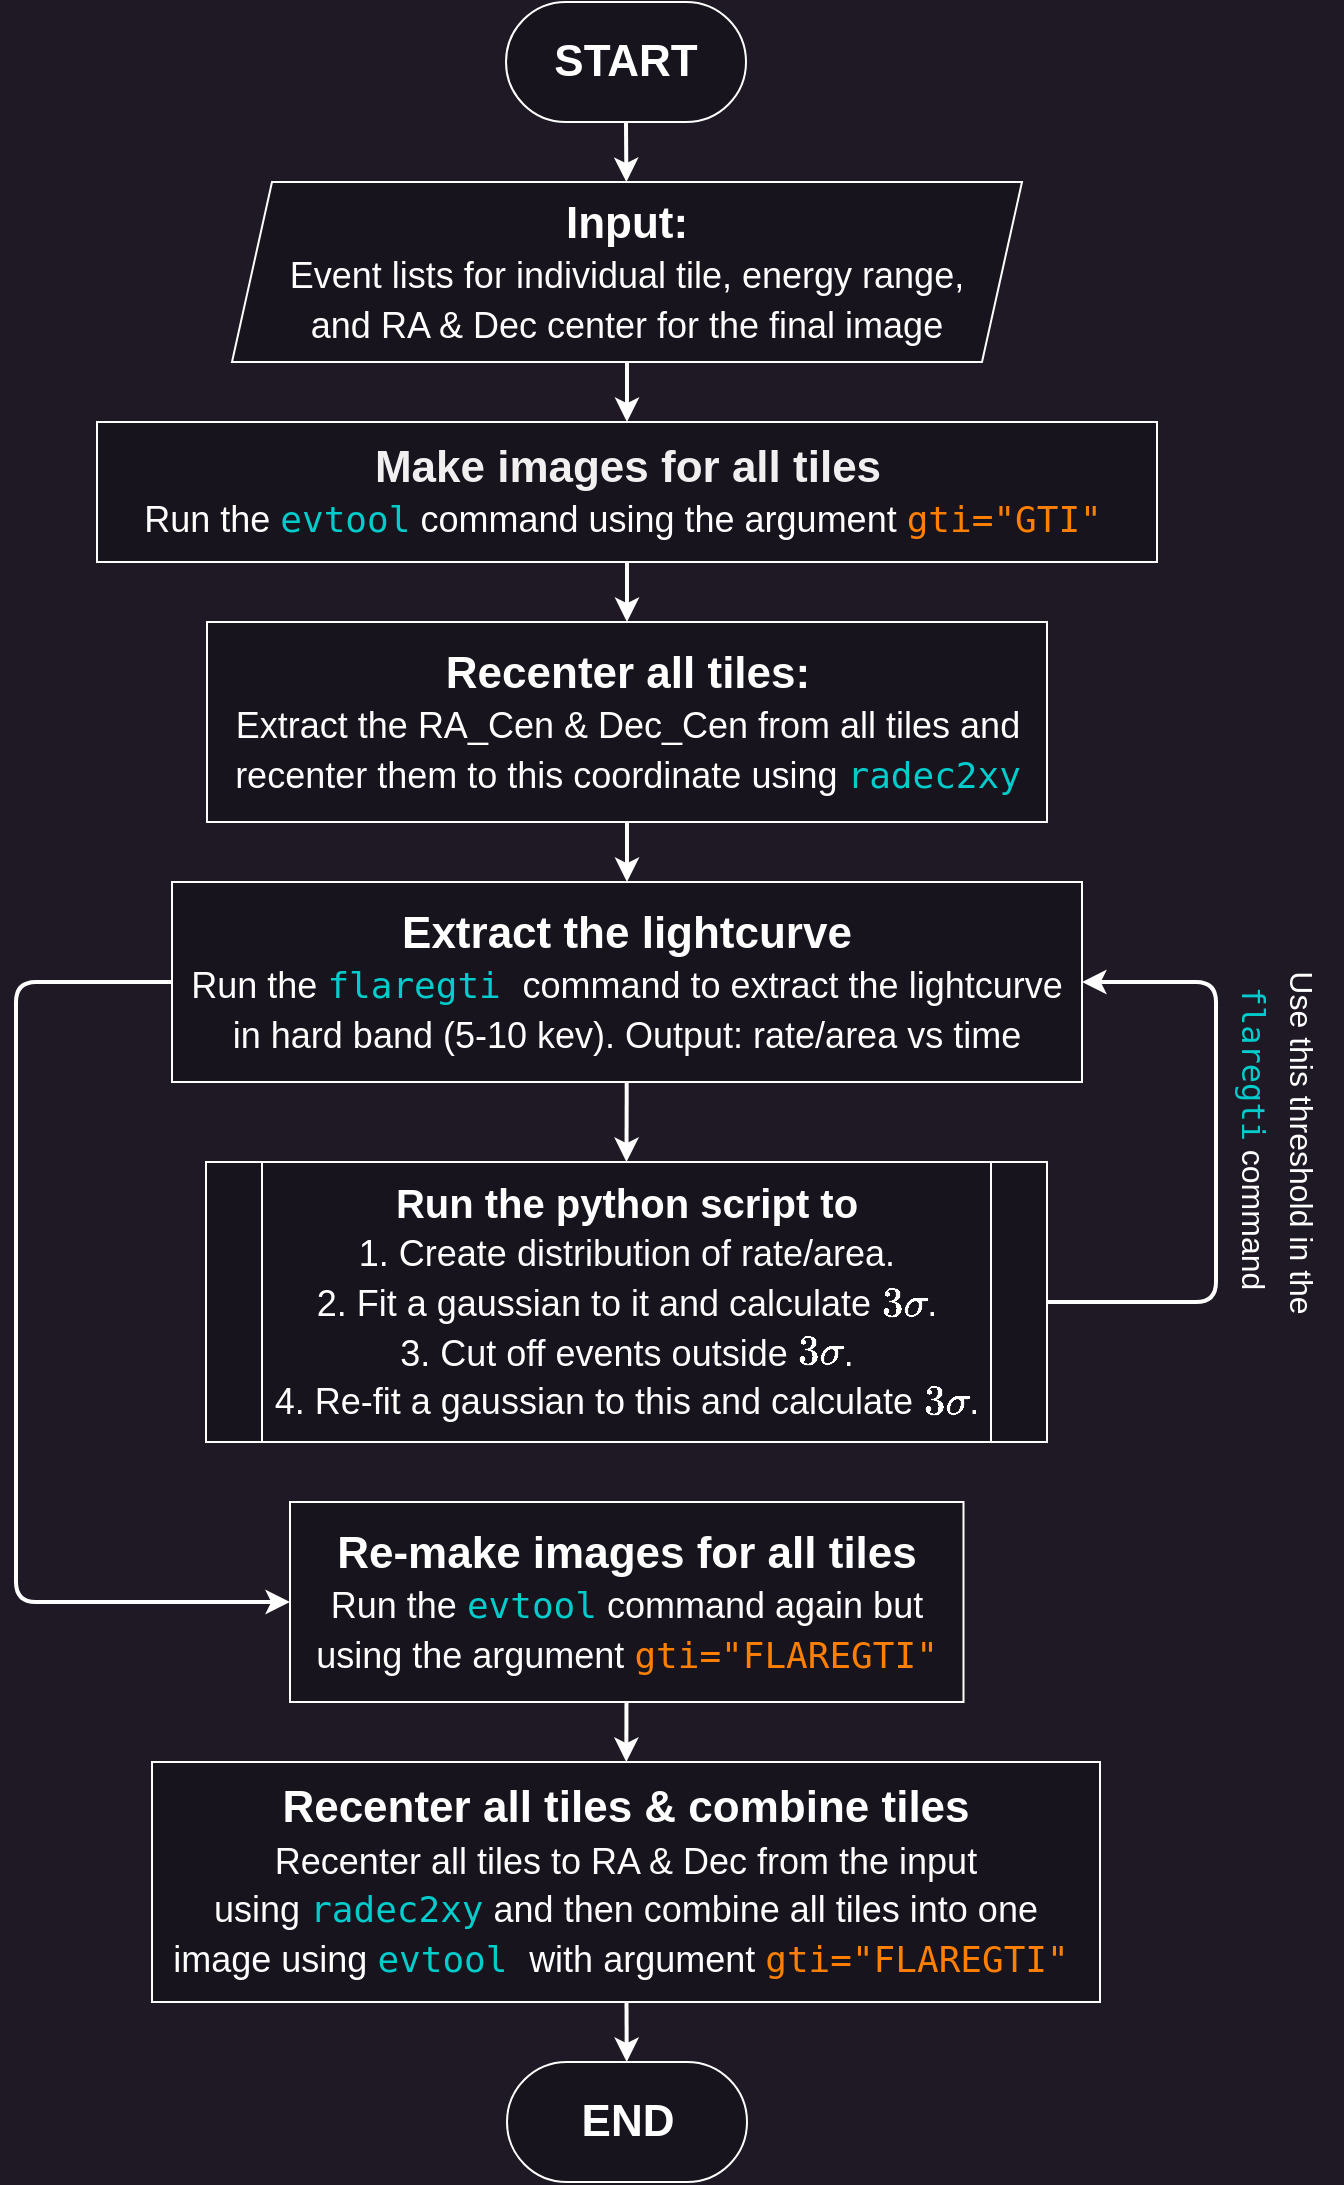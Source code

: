 <mxfile>
    <diagram id="OSXaPJTHDceDlfOzGBDW" name="Page-1">
        <mxGraphModel dx="1021" dy="729" grid="1" gridSize="10" guides="1" tooltips="1" connect="1" arrows="1" fold="1" page="1" pageScale="1" pageWidth="827" pageHeight="1169" background="#1E1924" math="1" shadow="0">
            <root>
                <mxCell id="0"/>
                <mxCell id="1" parent="0"/>
                <mxCell id="5" style="edgeStyle=none;html=1;exitX=0.5;exitY=1;exitDx=0;exitDy=0;fontSize=20;strokeWidth=2;strokeColor=#FFFFFF;" parent="1" source="3" target="4" edge="1">
                    <mxGeometry relative="1" as="geometry"/>
                </mxCell>
                <mxCell id="3" value="&lt;font size=&quot;1&quot; style=&quot;&quot;&gt;&lt;b style=&quot;font-size: 22px;&quot;&gt;START&lt;/b&gt;&lt;/font&gt;" style="rounded=1;whiteSpace=wrap;html=1;arcSize=50;fontColor=#FFFFFF;fillColor=#18141D;strokeColor=#FFFFFF;" parent="1" vertex="1">
                    <mxGeometry x="355" y="40" width="120" height="60" as="geometry"/>
                </mxCell>
                <mxCell id="25" value="" style="edgeStyle=none;html=1;fontSize=20;fontColor=#00CCCC;strokeWidth=2;strokeColor=#FFFFFF;" parent="1" source="4" target="24" edge="1">
                    <mxGeometry relative="1" as="geometry"/>
                </mxCell>
                <mxCell id="4" value="&lt;font color=&quot;#ffffff&quot;&gt;&lt;b style=&quot;&quot;&gt;&lt;font style=&quot;font-size: 22px;&quot;&gt;Input: &lt;/font&gt;&lt;/b&gt;&lt;br&gt;&lt;span style=&quot;font-size: 18px;&quot;&gt;Event lists for individual tile, energy range, &lt;/span&gt;&lt;br&gt;&lt;span style=&quot;font-size: 18px;&quot;&gt;and RA &amp;amp; Dec center for the final image&lt;/span&gt;&lt;/font&gt;" style="shape=parallelogram;perimeter=parallelogramPerimeter;whiteSpace=wrap;html=1;fixedSize=1;fontSize=20;fillColor=#18141D;strokeColor=#FFFFFF;" parent="1" vertex="1">
                    <mxGeometry x="218" y="130" width="395" height="90" as="geometry"/>
                </mxCell>
                <mxCell id="15" value="" style="edgeStyle=none;html=1;fontSize=20;fontColor=#00CCCC;strokeWidth=2;strokeColor=#FFFFFF;" parent="1" source="6" target="8" edge="1">
                    <mxGeometry relative="1" as="geometry"/>
                </mxCell>
                <mxCell id="6" value="&lt;font color=&quot;#ffffff&quot; style=&quot;font-size: 18px;&quot;&gt;&lt;font style=&quot;font-size: 22px;&quot;&gt;&lt;b&gt;Recenter all tiles:&lt;/b&gt;&lt;/font&gt;&lt;br&gt;&lt;font style=&quot;font-size: 18px;&quot;&gt;&lt;font style=&quot;font-size: 18px;&quot;&gt;E&lt;/font&gt;&lt;font style=&quot;font-size: 18px;&quot;&gt;&lt;font style=&quot;font-size: 18px;&quot;&gt;xtract the RA_Cen &amp;amp; &lt;/font&gt;&lt;font style=&quot;font-size: 18px;&quot;&gt;Dec_Cen from all tiles and recenter them to this coordinate usin&lt;/font&gt;&lt;font style=&quot;font-size: 18px;&quot;&gt;g&amp;nbsp;&lt;/font&gt;&lt;/font&gt;&lt;/font&gt;&lt;/font&gt;&lt;span style=&quot;font-family: &amp;quot;Droid Sans Mono&amp;quot;, &amp;quot;monospace&amp;quot;, monospace;&quot;&gt;&lt;font style=&quot;font-size: 18px;&quot; color=&quot;#00cccc&quot;&gt;radec2xy&lt;/font&gt;&lt;/span&gt;" style="rounded=0;whiteSpace=wrap;html=1;fontSize=20;fontStyle=0;strokeColor=#FFFFFF;fillColor=#18141D;" parent="1" vertex="1">
                    <mxGeometry x="205.5" y="350" width="420" height="100" as="geometry"/>
                </mxCell>
                <mxCell id="21" value="" style="edgeStyle=none;html=1;fontSize=20;fontColor=#00CCCC;strokeWidth=2;entryX=0.5;entryY=0;entryDx=0;entryDy=0;strokeColor=#FFFFFF;" parent="1" source="8" target="32" edge="1">
                    <mxGeometry relative="1" as="geometry">
                        <mxPoint x="450" y="610" as="targetPoint"/>
                    </mxGeometry>
                </mxCell>
                <mxCell id="23" style="edgeStyle=none;html=1;fontSize=20;fontColor=#00CCCC;entryX=0;entryY=0.5;entryDx=0;entryDy=0;strokeWidth=2;strokeColor=#FFFFFF;" parent="1" source="8" target="28" edge="1">
                    <mxGeometry relative="1" as="geometry">
                        <mxPoint x="230" y="1010" as="targetPoint"/>
                        <Array as="points">
                            <mxPoint x="110" y="530"/>
                            <mxPoint x="110" y="840"/>
                        </Array>
                    </mxGeometry>
                </mxCell>
                <mxCell id="8" value="&lt;font style=&quot;font-size: 18px;&quot;&gt;&lt;font style=&quot;color: rgb(255, 255, 255); font-size: 22px;&quot;&gt;&lt;b&gt;Extract the lightcurve&lt;/b&gt;&lt;/font&gt;&lt;br&gt;&lt;font color=&quot;#ffffff&quot;&gt;Run the&amp;nbsp;&lt;/font&gt;&lt;span style=&quot;font-family: &amp;quot;Droid Sans Mono&amp;quot;, &amp;quot;monospace&amp;quot;, monospace;&quot;&gt;&lt;font color=&quot;#00cccc&quot;&gt;flaregti&lt;/font&gt;&lt;font color=&quot;#ffffff&quot;&gt;&amp;nbsp;&lt;/font&gt;&lt;/span&gt;&lt;font color=&quot;#ffffff&quot;&gt;command to extract the lightcurve &lt;/font&gt;&lt;br&gt;&lt;font color=&quot;#ffffff&quot;&gt;in hard band (5-10 kev). Output: rate/area vs time&lt;/font&gt;&lt;br&gt;&lt;/font&gt;" style="rounded=0;whiteSpace=wrap;html=1;fontSize=20;fontStyle=0;strokeColor=#FFFFFF;fillColor=#18141D;" parent="1" vertex="1">
                    <mxGeometry x="188" y="480" width="455" height="100" as="geometry"/>
                </mxCell>
                <mxCell id="22" style="edgeStyle=none;html=1;entryX=1;entryY=0.5;entryDx=0;entryDy=0;fontSize=20;fontColor=#00CCCC;strokeWidth=2;exitX=1;exitY=0.5;exitDx=0;exitDy=0;strokeColor=#FFFFFF;" parent="1" source="32" target="8" edge="1">
                    <mxGeometry relative="1" as="geometry">
                        <mxPoint x="600.5" y="690" as="sourcePoint"/>
                        <Array as="points">
                            <mxPoint x="710" y="690"/>
                            <mxPoint x="710" y="530"/>
                        </Array>
                    </mxGeometry>
                </mxCell>
                <mxCell id="26" value="" style="edgeStyle=none;html=1;fontSize=20;fontColor=#00CCCC;strokeWidth=2;strokeColor=#FFFFFF;" parent="1" source="24" target="6" edge="1">
                    <mxGeometry relative="1" as="geometry"/>
                </mxCell>
                <mxCell id="24" value="&lt;font style=&quot;&quot;&gt;&lt;span style=&quot;font-size: 22px;&quot;&gt;&lt;b&gt;&lt;font color=&quot;#f1efef&quot;&gt;Make images for all tiles&lt;/font&gt;&lt;/b&gt;&lt;/span&gt;&lt;br&gt;&lt;font style=&quot;font-size: 18px;&quot;&gt;&lt;font style=&quot;font-size: 18px;&quot;&gt;&lt;font style=&quot;font-size: 18px;&quot;&gt;&lt;font color=&quot;#ffffff&quot;&gt;Run the&lt;/font&gt;&amp;nbsp;&lt;/font&gt;&lt;/font&gt;&lt;/font&gt;&lt;/font&gt;&lt;span style=&quot;font-family: &amp;quot;Droid Sans Mono&amp;quot;, &amp;quot;monospace&amp;quot;, monospace;&quot;&gt;&lt;font style=&quot;font-size: 18px;&quot; color=&quot;#00cccc&quot;&gt;evtool&lt;/font&gt;&lt;/span&gt;&lt;font style=&quot;font-size: 18px;&quot;&gt;&amp;nbsp;&lt;/font&gt;&lt;font style=&quot;font-size: 18px;&quot;&gt;&lt;font color=&quot;#ffffff&quot;&gt;command using the argument&amp;nbsp;&lt;/font&gt;&lt;span style=&quot;font-family: &amp;quot;Droid Sans Mono&amp;quot;, &amp;quot;monospace&amp;quot;, monospace;&quot;&gt;&lt;font color=&quot;#ff8000&quot;&gt;gti=&quot;GTI&quot;&lt;/font&gt;&lt;/span&gt;&amp;nbsp;&lt;/font&gt;" style="rounded=0;whiteSpace=wrap;html=1;fontSize=20;fontStyle=0;fillColor=#18141D;fillStyle=solid;strokeColor=#FFFFFF;" parent="1" vertex="1">
                    <mxGeometry x="150.5" y="250" width="530" height="70" as="geometry"/>
                </mxCell>
                <mxCell id="27" value="&lt;font color=&quot;#ffffff&quot; style=&quot;font-size: 16px;&quot;&gt;Use this threshold&amp;nbsp;in the&lt;br&gt;&lt;/font&gt;&lt;span style=&quot;color: rgb(0, 204, 204); font-family: &amp;quot;Droid Sans Mono&amp;quot;, &amp;quot;monospace&amp;quot;, monospace;&quot;&gt;&lt;font style=&quot;font-size: 16px;&quot;&gt;flaregti&lt;/font&gt;&lt;/span&gt;&lt;font color=&quot;#ffffff&quot; style=&quot;font-size: 16px;&quot;&gt;&amp;nbsp;command&amp;nbsp;&lt;/font&gt;" style="text;html=1;align=center;verticalAlign=middle;resizable=0;points=[];autosize=1;strokeColor=none;fillColor=none;fontSize=20;fontColor=#FF8000;rotation=90;" parent="1" vertex="1">
                    <mxGeometry x="643" y="580" width="200" height="60" as="geometry"/>
                </mxCell>
                <mxCell id="30" value="" style="edgeStyle=none;html=1;fontSize=16;fontColor=#00CCCC;strokeWidth=2;strokeColor=#FFFFFF;" parent="1" source="28" target="29" edge="1">
                    <mxGeometry relative="1" as="geometry"/>
                </mxCell>
                <mxCell id="28" value="&lt;font style=&quot;color: rgb(255, 255, 255);&quot;&gt;&lt;span style=&quot;font-size: 22px;&quot;&gt;&lt;b&gt;Re-make images for all tiles&lt;/b&gt;&lt;/span&gt;&lt;br&gt;&lt;font style=&quot;font-size: 18px;&quot;&gt;&lt;font style=&quot;font-size: 18px;&quot;&gt;&lt;font style=&quot;font-size: 18px;&quot;&gt;Run the&amp;nbsp;&lt;/font&gt;&lt;/font&gt;&lt;/font&gt;&lt;/font&gt;&lt;span style=&quot;font-family: &amp;quot;Droid Sans Mono&amp;quot;, &amp;quot;monospace&amp;quot;, monospace;&quot;&gt;&lt;font color=&quot;#00cccc&quot; style=&quot;font-size: 18px;&quot;&gt;evtool&lt;/font&gt;&lt;/span&gt;&lt;font style=&quot;color: rgb(255, 255, 255); font-size: 18px;&quot;&gt;&amp;nbsp;&lt;/font&gt;&lt;font style=&quot;font-size: 18px;&quot;&gt;&lt;font color=&quot;#ffffff&quot;&gt;command again but using the argument&amp;nbsp;&lt;/font&gt;&lt;span style=&quot;font-family: &amp;quot;Droid Sans Mono&amp;quot;, &amp;quot;monospace&amp;quot;, monospace;&quot;&gt;&lt;font color=&quot;#ff8000&quot;&gt;gti=&quot;FLAREGTI&quot;&lt;/font&gt;&lt;/span&gt;&lt;/font&gt;" style="rounded=0;whiteSpace=wrap;html=1;fontSize=20;fontStyle=0;strokeColor=#FFFFFF;fillColor=#18141D;" parent="1" vertex="1">
                    <mxGeometry x="247" y="790" width="336.75" height="100" as="geometry"/>
                </mxCell>
                <mxCell id="35" value="" style="edgeStyle=none;html=1;strokeWidth=2;fontSize=20;fontColor=#00CCCC;strokeColor=#FFFFFF;" parent="1" source="29" target="34" edge="1">
                    <mxGeometry relative="1" as="geometry"/>
                </mxCell>
                <mxCell id="29" value="&lt;font style=&quot;color: rgb(255, 255, 255);&quot;&gt;&lt;span style=&quot;font-size: 22px;&quot;&gt;&lt;b&gt;Recenter all tiles &amp;amp; combine tiles&lt;/b&gt;&lt;/span&gt;&lt;br&gt;&lt;font style=&quot;font-size: 18px;&quot;&gt;&lt;font style=&quot;font-size: 18px;&quot;&gt;&lt;font style=&quot;font-size: 18px;&quot;&gt;Recenter all tiles to RA &amp;amp; Dec from the input using&amp;nbsp;&lt;/font&gt;&lt;/font&gt;&lt;/font&gt;&lt;/font&gt;&lt;span style=&quot;font-family: &amp;quot;Droid Sans Mono&amp;quot;, &amp;quot;monospace&amp;quot;, monospace;&quot;&gt;&lt;font color=&quot;#00cccc&quot; style=&quot;font-size: 18px;&quot;&gt;radec2xy&lt;/font&gt;&lt;/span&gt;&lt;font style=&quot;color: rgb(255, 255, 255); font-size: 18px;&quot;&gt;&amp;nbsp;&lt;/font&gt;&lt;font style=&quot;font-size: 18px;&quot;&gt;&lt;font color=&quot;#ffffff&quot;&gt;and then combine all tiles into one &lt;/font&gt;&lt;br&gt;&lt;font color=&quot;#ffffff&quot;&gt;image using&amp;nbsp;&lt;/font&gt;&lt;span style=&quot;font-family: &amp;quot;Droid Sans Mono&amp;quot;, &amp;quot;monospace&amp;quot;, monospace;&quot;&gt;&lt;font color=&quot;#00cccc&quot;&gt;evtool&lt;/font&gt; &lt;/span&gt;&lt;font color=&quot;#ffffff&quot;&gt;with argument&amp;nbsp;&lt;/font&gt;&lt;span style=&quot;font-family: &amp;quot;Droid Sans Mono&amp;quot;, &amp;quot;monospace&amp;quot;, monospace;&quot;&gt;&lt;font color=&quot;#ff8000&quot;&gt;gti=&quot;FLAREGTI&quot;&lt;/font&gt;&lt;/span&gt;&lt;font color=&quot;#ffffff&quot;&gt;&amp;nbsp;&lt;/font&gt;&lt;/font&gt;" style="rounded=0;whiteSpace=wrap;html=1;fontSize=20;fontStyle=0;strokeColor=#FFFFFF;fillColor=#18141D;" parent="1" vertex="1">
                    <mxGeometry x="178" y="920" width="474" height="120" as="geometry"/>
                </mxCell>
                <mxCell id="32" value="&lt;font color=&quot;#ffffff&quot;&gt;&lt;b style=&quot;&quot;&gt;Run the python script to&lt;/b&gt;&lt;br&gt;&lt;span style=&quot;font-size: 18px;&quot;&gt;1. Create distribution of rate/area.&lt;/span&gt;&lt;br&gt;&lt;span style=&quot;font-size: 18px;&quot;&gt;2. Fit a gaussian to it and calculate&amp;nbsp;&lt;/span&gt;&lt;span style=&quot;font-size: 18px;&quot;&gt;\(3\sigma\).&lt;/span&gt;&lt;br&gt;&lt;span style=&quot;font-size: 18px;&quot;&gt;3. Cut off events outside&amp;nbsp;&lt;/span&gt;&lt;span style=&quot;font-size: 18px;&quot;&gt;\(3\sigma\)&lt;/span&gt;&lt;span style=&quot;font-size: 18px;&quot;&gt;.&lt;/span&gt;&lt;br&gt;&lt;span style=&quot;font-size: 18px;&quot;&gt;4. Re-fit a gaussian to this and calculate&amp;nbsp;&lt;/span&gt;&lt;span style=&quot;font-size: 18px;&quot;&gt;\(3\sigma\)&lt;/span&gt;&lt;span style=&quot;font-size: 18px;&quot;&gt;.&lt;/span&gt;&lt;/font&gt;" style="shape=process;whiteSpace=wrap;html=1;backgroundOutline=1;labelBackgroundColor=none;fontSize=20;fontColor=#00CCCC;size=0.066;strokeColor=#FFFFFF;fillColor=#18141D;" parent="1" vertex="1">
                    <mxGeometry x="205" y="620" width="420.5" height="140" as="geometry"/>
                </mxCell>
                <mxCell id="34" value="&lt;font color=&quot;#ffffff&quot; size=&quot;1&quot; style=&quot;&quot;&gt;&lt;b style=&quot;font-size: 22px;&quot;&gt;END&lt;/b&gt;&lt;/font&gt;" style="rounded=1;whiteSpace=wrap;html=1;arcSize=50;strokeColor=#FFFFFF;fillColor=#18141D;" parent="1" vertex="1">
                    <mxGeometry x="355.5" y="1070" width="120" height="60" as="geometry"/>
                </mxCell>
            </root>
        </mxGraphModel>
    </diagram>
</mxfile>